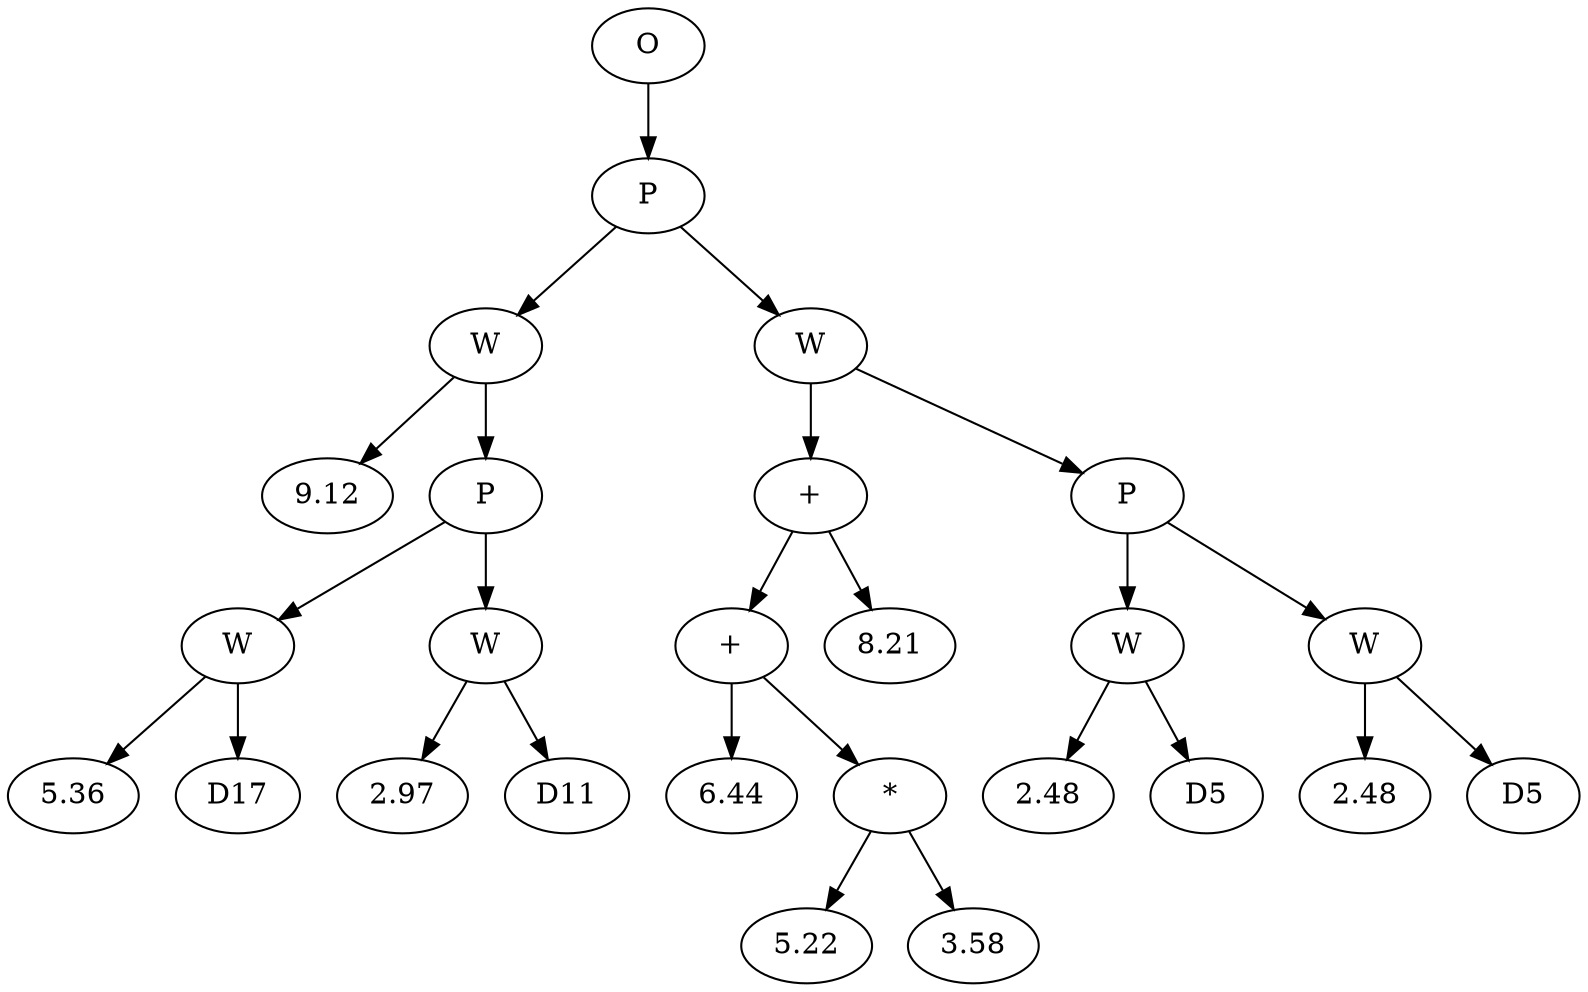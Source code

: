 // Tree
digraph {
	31409363 [label=O]
	31409364 [label=P]
	31409363 -> 31409364
	31409365 [label=W]
	31409364 -> 31409365
	31409366 [label=9.12]
	31409365 -> 31409366
	31409367 [label=P]
	31409365 -> 31409367
	31409368 [label=W]
	31409367 -> 31409368
	31409369 [label=5.36]
	31409368 -> 31409369
	31409370 [label=D17]
	31409368 -> 31409370
	31409371 [label=W]
	31409367 -> 31409371
	31409372 [label=2.97]
	31409371 -> 31409372
	31409373 [label=D11]
	31409371 -> 31409373
	31409374 [label=W]
	31409364 -> 31409374
	31409375 [label="+"]
	31409374 -> 31409375
	31409376 [label="+"]
	31409375 -> 31409376
	31409377 [label=6.44]
	31409376 -> 31409377
	31409378 [label="*"]
	31409376 -> 31409378
	31409379 [label=5.22]
	31409378 -> 31409379
	31409380 [label=3.58]
	31409378 -> 31409380
	31409381 [label=8.21]
	31409375 -> 31409381
	31409382 [label=P]
	31409374 -> 31409382
	31409383 [label=W]
	31409382 -> 31409383
	31409384 [label=2.48]
	31409383 -> 31409384
	31409385 [label=D5]
	31409383 -> 31409385
	31409386 [label=W]
	31409382 -> 31409386
	31409387 [label=2.48]
	31409386 -> 31409387
	31409388 [label=D5]
	31409386 -> 31409388
}
